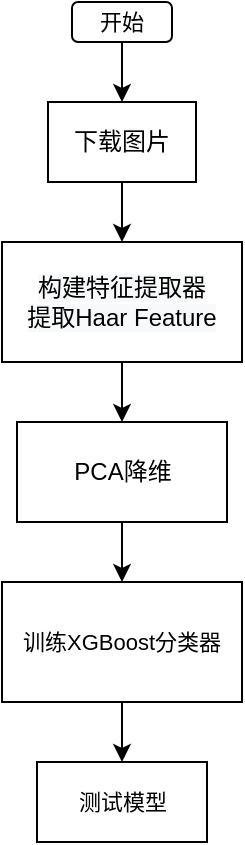 <mxfile version="16.0.0" type="github">
  <diagram id="mnE9a7d96re6pAgarRUF" name="Page-1">
    <mxGraphModel dx="899" dy="418" grid="1" gridSize="10" guides="1" tooltips="1" connect="1" arrows="1" fold="1" page="1" pageScale="1" pageWidth="827" pageHeight="1169" math="0" shadow="0">
      <root>
        <mxCell id="0" />
        <mxCell id="1" parent="0" />
        <mxCell id="44etsUOgTRo5WESGzubY-4" value="" style="edgeStyle=orthogonalEdgeStyle;rounded=0;orthogonalLoop=1;jettySize=auto;html=1;fontSize=11;entryX=0.5;entryY=0;entryDx=0;entryDy=0;" edge="1" parent="1" source="44etsUOgTRo5WESGzubY-1" target="44etsUOgTRo5WESGzubY-13">
          <mxGeometry relative="1" as="geometry">
            <mxPoint x="345" y="100" as="targetPoint" />
          </mxGeometry>
        </mxCell>
        <mxCell id="44etsUOgTRo5WESGzubY-1" value="&lt;font style=&quot;font-size: 11px ; line-height: 1&quot;&gt;开始&lt;/font&gt;" style="rounded=1;whiteSpace=wrap;html=1;" vertex="1" parent="1">
          <mxGeometry x="320" y="50" width="50" height="20" as="geometry" />
        </mxCell>
        <mxCell id="44etsUOgTRo5WESGzubY-6" value="" style="edgeStyle=orthogonalEdgeStyle;rounded=0;orthogonalLoop=1;jettySize=auto;html=1;fontSize=11;exitX=0.5;exitY=1;exitDx=0;exitDy=0;entryX=0.5;entryY=0;entryDx=0;entryDy=0;" edge="1" parent="1" source="44etsUOgTRo5WESGzubY-13" target="44etsUOgTRo5WESGzubY-14">
          <mxGeometry relative="1" as="geometry">
            <mxPoint x="345" y="140" as="sourcePoint" />
            <mxPoint x="345" y="180" as="targetPoint" />
          </mxGeometry>
        </mxCell>
        <mxCell id="44etsUOgTRo5WESGzubY-8" value="" style="edgeStyle=orthogonalEdgeStyle;rounded=0;orthogonalLoop=1;jettySize=auto;html=1;fontSize=11;exitX=0.5;exitY=1;exitDx=0;exitDy=0;entryX=0.5;entryY=0;entryDx=0;entryDy=0;" edge="1" parent="1" source="44etsUOgTRo5WESGzubY-14" target="44etsUOgTRo5WESGzubY-15">
          <mxGeometry relative="1" as="geometry">
            <mxPoint x="345" y="230" as="sourcePoint" />
            <mxPoint x="345" y="270" as="targetPoint" />
          </mxGeometry>
        </mxCell>
        <mxCell id="44etsUOgTRo5WESGzubY-10" value="" style="edgeStyle=orthogonalEdgeStyle;rounded=0;orthogonalLoop=1;jettySize=auto;html=1;fontSize=11;exitX=0.5;exitY=1;exitDx=0;exitDy=0;entryX=0.5;entryY=0;entryDx=0;entryDy=0;" edge="1" parent="1" source="44etsUOgTRo5WESGzubY-15" target="44etsUOgTRo5WESGzubY-16">
          <mxGeometry relative="1" as="geometry">
            <mxPoint x="345" y="310" as="sourcePoint" />
            <mxPoint x="345" y="350" as="targetPoint" />
          </mxGeometry>
        </mxCell>
        <mxCell id="44etsUOgTRo5WESGzubY-13" value="&lt;span style=&quot;font-size: 12px&quot;&gt;下载图片&lt;/span&gt;" style="rounded=0;whiteSpace=wrap;html=1;fontSize=11;" vertex="1" parent="1">
          <mxGeometry x="308" y="100" width="74" height="40" as="geometry" />
        </mxCell>
        <mxCell id="44etsUOgTRo5WESGzubY-14" value="&#xa;&#xa;&lt;span style=&quot;color: rgb(0, 0, 0); font-family: helvetica; font-size: 12px; font-style: normal; font-weight: 400; letter-spacing: normal; text-align: center; text-indent: 0px; text-transform: none; word-spacing: 0px; background-color: rgb(248, 249, 250); display: inline; float: none;&quot;&gt;构建特征提取器&lt;/span&gt;&lt;br style=&quot;color: rgb(0, 0, 0); font-family: helvetica; font-size: 12px; font-style: normal; font-weight: 400; letter-spacing: normal; text-align: center; text-indent: 0px; text-transform: none; word-spacing: 0px; background-color: rgb(248, 249, 250);&quot;&gt;&lt;span style=&quot;color: rgb(0, 0, 0); font-family: helvetica; font-size: 12px; font-style: normal; font-weight: 400; letter-spacing: normal; text-align: center; text-indent: 0px; text-transform: none; word-spacing: 0px; background-color: rgb(248, 249, 250); display: inline; float: none;&quot;&gt;提取Haar Feature&lt;/span&gt;&#xa;&#xa;" style="rounded=0;whiteSpace=wrap;html=1;fontSize=11;" vertex="1" parent="1">
          <mxGeometry x="285" y="170" width="120" height="60" as="geometry" />
        </mxCell>
        <mxCell id="44etsUOgTRo5WESGzubY-15" value="&lt;span style=&quot;font-size: 12px&quot;&gt;PCA降维&lt;/span&gt;" style="rounded=0;whiteSpace=wrap;html=1;fontSize=11;" vertex="1" parent="1">
          <mxGeometry x="292.5" y="260" width="105" height="50" as="geometry" />
        </mxCell>
        <mxCell id="44etsUOgTRo5WESGzubY-18" value="" style="edgeStyle=orthogonalEdgeStyle;rounded=0;orthogonalLoop=1;jettySize=auto;html=1;fontSize=11;" edge="1" parent="1" source="44etsUOgTRo5WESGzubY-16" target="44etsUOgTRo5WESGzubY-17">
          <mxGeometry relative="1" as="geometry" />
        </mxCell>
        <mxCell id="44etsUOgTRo5WESGzubY-16" value="训练XGBoost分类器" style="rounded=0;whiteSpace=wrap;html=1;fontSize=11;" vertex="1" parent="1">
          <mxGeometry x="285" y="340" width="120" height="60" as="geometry" />
        </mxCell>
        <mxCell id="44etsUOgTRo5WESGzubY-17" value="测试模型" style="rounded=0;whiteSpace=wrap;html=1;fontSize=11;" vertex="1" parent="1">
          <mxGeometry x="302.5" y="430" width="85" height="40" as="geometry" />
        </mxCell>
      </root>
    </mxGraphModel>
  </diagram>
</mxfile>
